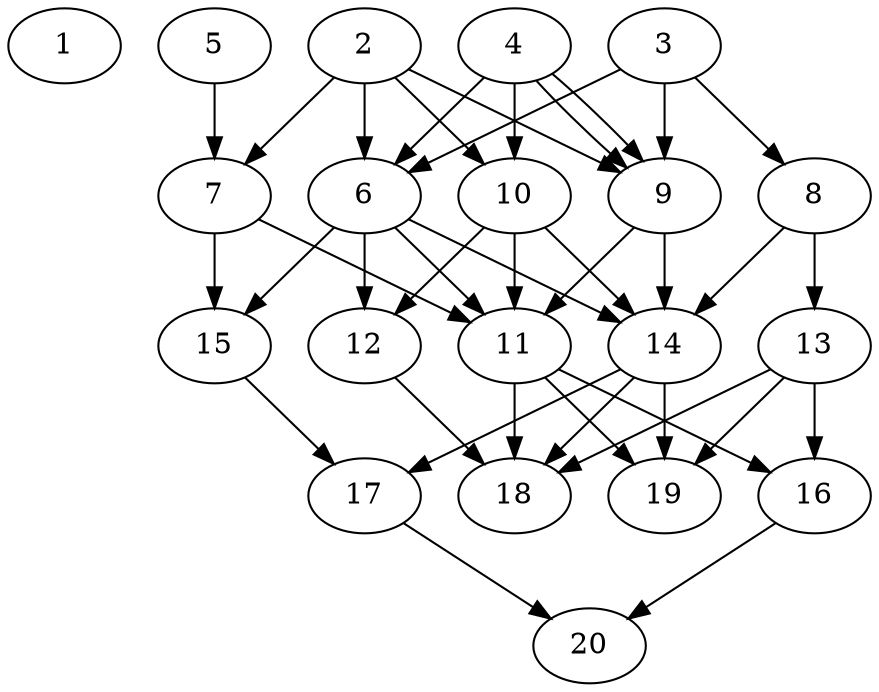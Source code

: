 // DAG automatically generated by daggen at Tue Jul 23 14:31:37 2019
// ./daggen --dot -n 20 --ccr 0.3 --fat 0.5 --regular 0.5 --density 0.8 --mindata 5242880 --maxdata 52428800 
digraph G {
  1 [size="139574613", alpha="0.07", expect_size="41872384"] 
  2 [size="108485973", alpha="0.19", expect_size="32545792"] 
  2 -> 6 [size ="32545792"]
  2 -> 7 [size ="32545792"]
  2 -> 9 [size ="32545792"]
  2 -> 10 [size ="32545792"]
  3 [size="153545387", alpha="0.08", expect_size="46063616"] 
  3 -> 6 [size ="46063616"]
  3 -> 8 [size ="46063616"]
  3 -> 9 [size ="46063616"]
  4 [size="61047467", alpha="0.06", expect_size="18314240"] 
  4 -> 6 [size ="18314240"]
  4 -> 9 [size ="18314240"]
  4 -> 9 [size ="18314240"]
  4 -> 10 [size ="18314240"]
  5 [size="136488960", alpha="0.05", expect_size="40946688"] 
  5 -> 7 [size ="40946688"]
  6 [size="23691947", alpha="0.17", expect_size="7107584"] 
  6 -> 11 [size ="7107584"]
  6 -> 12 [size ="7107584"]
  6 -> 14 [size ="7107584"]
  6 -> 15 [size ="7107584"]
  7 [size="46646613", alpha="0.10", expect_size="13993984"] 
  7 -> 11 [size ="13993984"]
  7 -> 15 [size ="13993984"]
  8 [size="98020693", alpha="0.18", expect_size="29406208"] 
  8 -> 13 [size ="29406208"]
  8 -> 14 [size ="29406208"]
  9 [size="113428480", alpha="0.17", expect_size="34028544"] 
  9 -> 11 [size ="34028544"]
  9 -> 14 [size ="34028544"]
  10 [size="91098453", alpha="0.08", expect_size="27329536"] 
  10 -> 11 [size ="27329536"]
  10 -> 12 [size ="27329536"]
  10 -> 14 [size ="27329536"]
  11 [size="32303787", alpha="0.13", expect_size="9691136"] 
  11 -> 16 [size ="9691136"]
  11 -> 18 [size ="9691136"]
  11 -> 19 [size ="9691136"]
  12 [size="85705387", alpha="0.12", expect_size="25711616"] 
  12 -> 18 [size ="25711616"]
  13 [size="81288533", alpha="0.07", expect_size="24386560"] 
  13 -> 16 [size ="24386560"]
  13 -> 18 [size ="24386560"]
  13 -> 19 [size ="24386560"]
  14 [size="145967787", alpha="0.15", expect_size="43790336"] 
  14 -> 17 [size ="43790336"]
  14 -> 18 [size ="43790336"]
  14 -> 19 [size ="43790336"]
  15 [size="38693547", alpha="0.18", expect_size="11608064"] 
  15 -> 17 [size ="11608064"]
  16 [size="76086613", alpha="0.16", expect_size="22825984"] 
  16 -> 20 [size ="22825984"]
  17 [size="50742613", alpha="0.07", expect_size="15222784"] 
  17 -> 20 [size ="15222784"]
  18 [size="126132907", alpha="0.04", expect_size="37839872"] 
  19 [size="112203093", alpha="0.18", expect_size="33660928"] 
  20 [size="92282880", alpha="0.07", expect_size="27684864"] 
}
